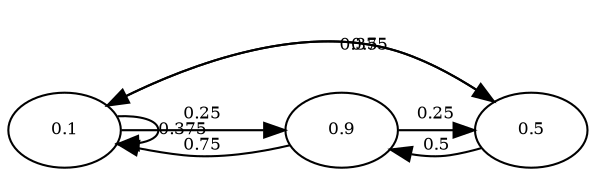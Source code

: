 // RBF
digraph {
	node [fontsize=8]
	edge [fontsize=8]
	edge [labelfloat=false]
	0.1
	0.9
	0.5
	0.1 -> 0.1 [label=0.375 constraint=false]
	0.1 -> 0.9 [label=0.25 constraint=false]
	0.1 -> 0.5 [label=0.375 constraint=false]
	0.9 -> 0.1 [label=0.75 constraint=false]
	0.9 -> 0.5 [label=0.25 constraint=false]
	0.5 -> 0.9 [label=0.5 constraint=false]
	0.5 -> 0.1 [label=0.5 constraint=false]
}
